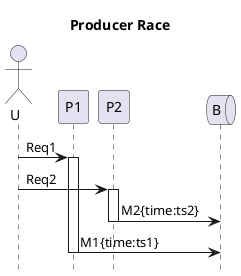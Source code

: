 @startuml
title Producer Race
hide footbox
queue B order 9
actor U

U->P1: Req1
activate P1
U->P2: Req2
activate P2
P2->B: M2{time:ts2}
deactivate P2
P1->B: M1{time:ts1}
deactivate P1
@enduml
? receivedAt vs observedAt

